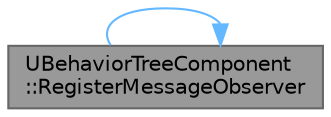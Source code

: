 digraph "UBehaviorTreeComponent::RegisterMessageObserver"
{
 // INTERACTIVE_SVG=YES
 // LATEX_PDF_SIZE
  bgcolor="transparent";
  edge [fontname=Helvetica,fontsize=10,labelfontname=Helvetica,labelfontsize=10];
  node [fontname=Helvetica,fontsize=10,shape=box,height=0.2,width=0.4];
  rankdir="LR";
  Node1 [id="Node000001",label="UBehaviorTreeComponent\l::RegisterMessageObserver",height=0.2,width=0.4,color="gray40", fillcolor="grey60", style="filled", fontcolor="black",tooltip="setup message observer for given task"];
  Node1 -> Node1 [id="edge1_Node000001_Node000001",color="steelblue1",style="solid",tooltip=" "];
}

